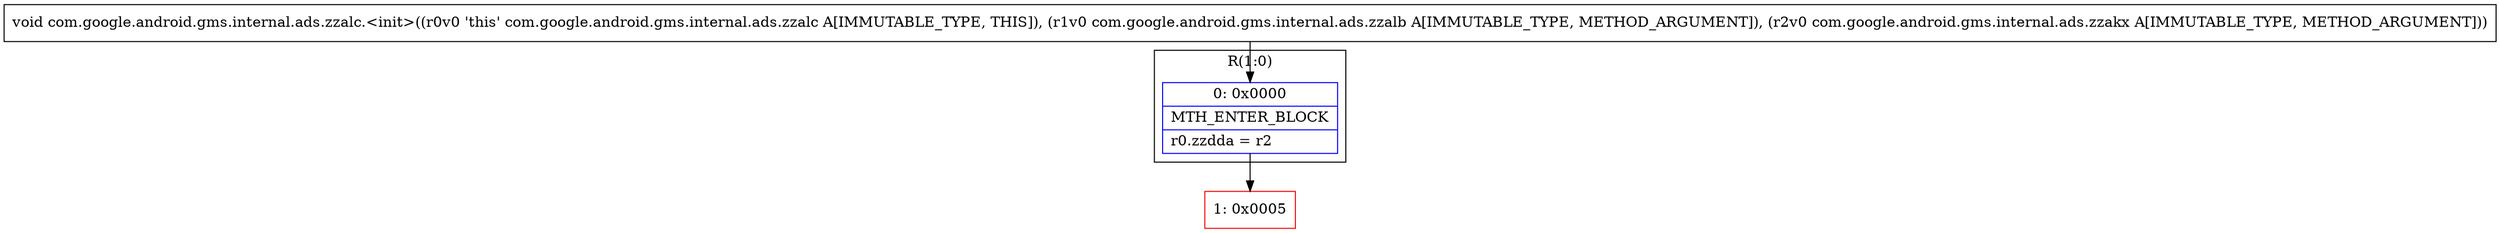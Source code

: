 digraph "CFG forcom.google.android.gms.internal.ads.zzalc.\<init\>(Lcom\/google\/android\/gms\/internal\/ads\/zzalb;Lcom\/google\/android\/gms\/internal\/ads\/zzakx;)V" {
subgraph cluster_Region_897504504 {
label = "R(1:0)";
node [shape=record,color=blue];
Node_0 [shape=record,label="{0\:\ 0x0000|MTH_ENTER_BLOCK\l|r0.zzdda = r2\l}"];
}
Node_1 [shape=record,color=red,label="{1\:\ 0x0005}"];
MethodNode[shape=record,label="{void com.google.android.gms.internal.ads.zzalc.\<init\>((r0v0 'this' com.google.android.gms.internal.ads.zzalc A[IMMUTABLE_TYPE, THIS]), (r1v0 com.google.android.gms.internal.ads.zzalb A[IMMUTABLE_TYPE, METHOD_ARGUMENT]), (r2v0 com.google.android.gms.internal.ads.zzakx A[IMMUTABLE_TYPE, METHOD_ARGUMENT])) }"];
MethodNode -> Node_0;
Node_0 -> Node_1;
}

